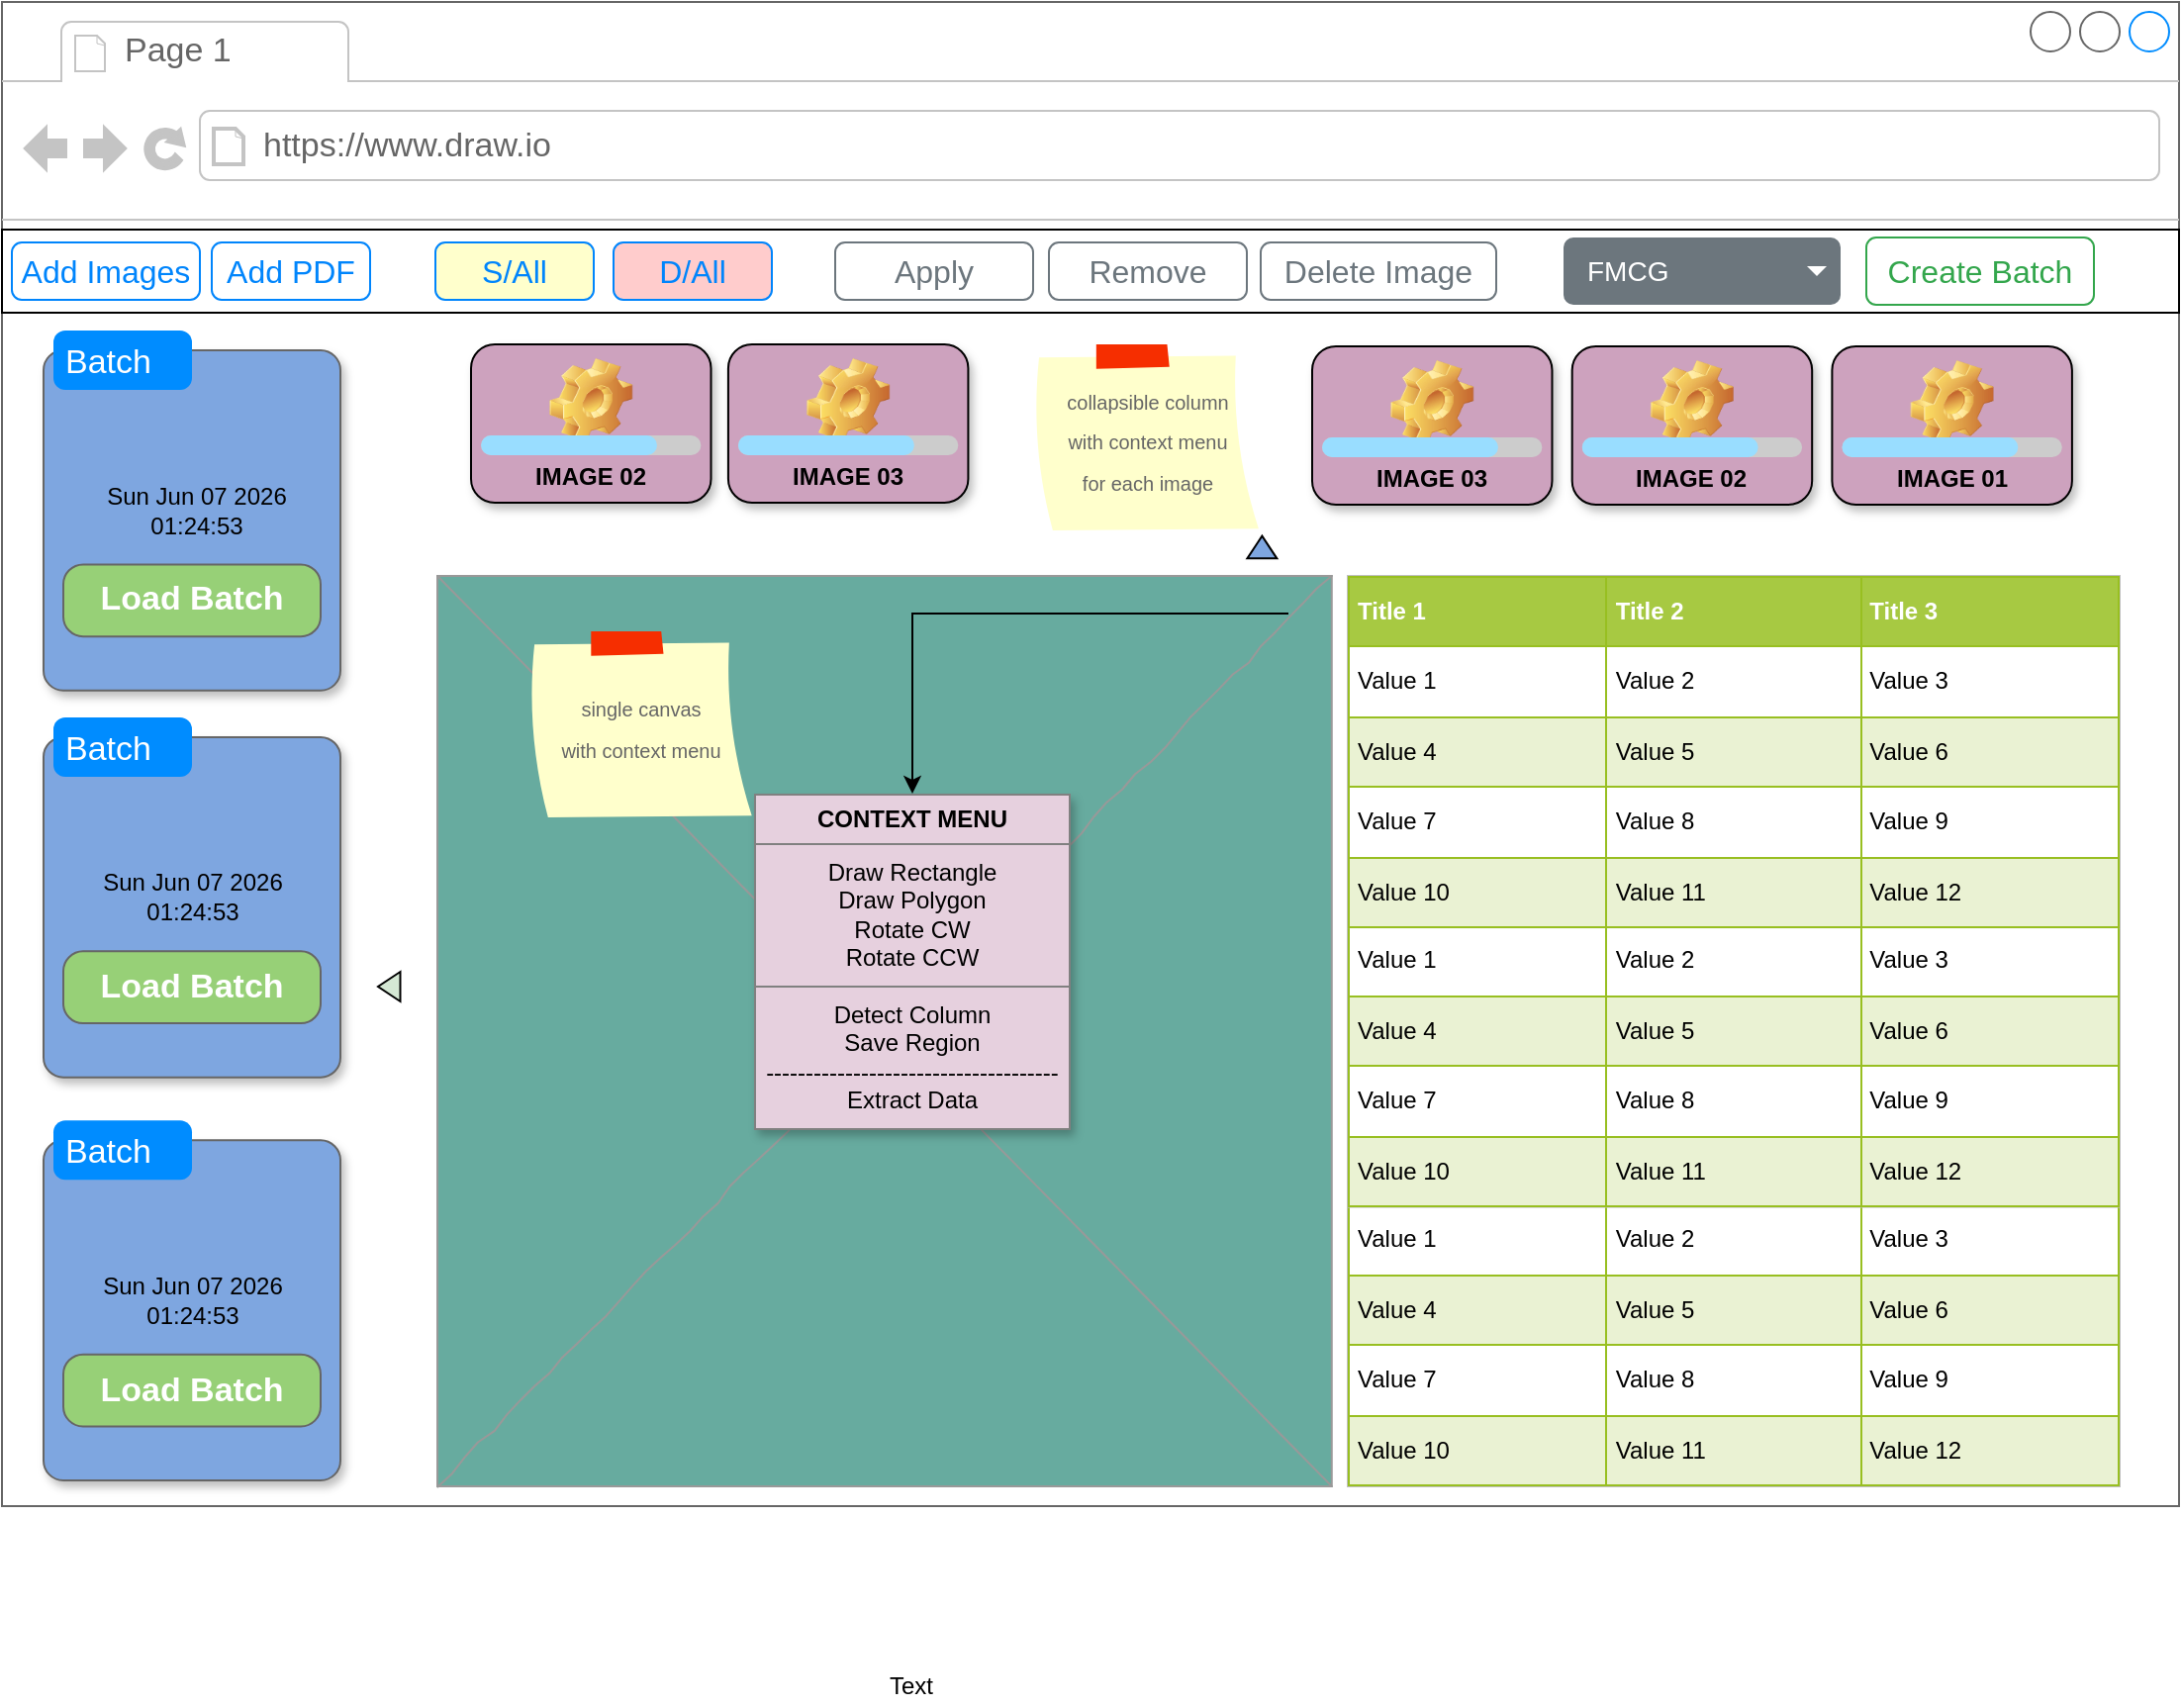 <mxfile version="13.3.4" type="github">
  <diagram id="sKMlEfHuDP_0KX-vgpeJ" name="Page-1">
    <mxGraphModel dx="1149" dy="657" grid="0" gridSize="10" guides="1" tooltips="1" connect="1" arrows="1" fold="1" page="1" pageScale="1" pageWidth="827" pageHeight="1169" math="0" shadow="0">
      <root>
        <mxCell id="0" />
        <mxCell id="1" parent="0" />
        <mxCell id="oWsVtcQxri7pGWT-J-S9-1" value="" style="strokeWidth=1;shadow=0;dashed=0;align=center;html=1;shape=mxgraph.mockup.containers.browserWindow;rSize=0;strokeColor=#666666;strokeColor2=#008cff;strokeColor3=#c4c4c4;mainText=,;recursiveResize=0;fillColor=none;" parent="1" vertex="1">
          <mxGeometry width="1100" height="760" as="geometry" />
        </mxCell>
        <mxCell id="oWsVtcQxri7pGWT-J-S9-2" value="Page 1" style="strokeWidth=1;shadow=0;dashed=0;align=center;html=1;shape=mxgraph.mockup.containers.anchor;fontSize=17;fontColor=#666666;align=left;" parent="oWsVtcQxri7pGWT-J-S9-1" vertex="1">
          <mxGeometry x="60" y="12" width="110" height="26" as="geometry" />
        </mxCell>
        <mxCell id="oWsVtcQxri7pGWT-J-S9-3" value="https://www.draw.io" style="strokeWidth=1;shadow=0;dashed=0;align=center;html=1;shape=mxgraph.mockup.containers.anchor;rSize=0;fontSize=17;fontColor=#666666;align=left;" parent="oWsVtcQxri7pGWT-J-S9-1" vertex="1">
          <mxGeometry x="130" y="60" width="250" height="26" as="geometry" />
        </mxCell>
        <mxCell id="oWsVtcQxri7pGWT-J-S9-13" value="" style="triangle;whiteSpace=wrap;html=1;rotation=-180;fillColor=#D5E8D4;" parent="oWsVtcQxri7pGWT-J-S9-1" vertex="1">
          <mxGeometry x="190" y="490" width="11.25" height="15" as="geometry" />
        </mxCell>
        <mxCell id="oWsVtcQxri7pGWT-J-S9-8" value="" style="triangle;whiteSpace=wrap;html=1;rotation=-90;fillColor=#7EA6E0;" parent="oWsVtcQxri7pGWT-J-S9-1" vertex="1">
          <mxGeometry x="631.003" y="268" width="11.367" height="15" as="geometry" />
        </mxCell>
        <mxCell id="oWsVtcQxri7pGWT-J-S9-55" value="" style="rounded=0;whiteSpace=wrap;html=1;fillColor=#FFFFFF;" parent="oWsVtcQxri7pGWT-J-S9-1" vertex="1">
          <mxGeometry y="115" width="1100" height="42" as="geometry" />
        </mxCell>
        <mxCell id="oWsVtcQxri7pGWT-J-S9-56" value="" style="group" parent="oWsVtcQxri7pGWT-J-S9-1" vertex="1" connectable="0">
          <mxGeometry x="237" y="173" width="808.947" height="95" as="geometry" />
        </mxCell>
        <mxCell id="oWsVtcQxri7pGWT-J-S9-37" value="" style="group" parent="oWsVtcQxri7pGWT-J-S9-56" vertex="1" connectable="0">
          <mxGeometry width="121.248" height="80" as="geometry" />
        </mxCell>
        <mxCell id="oWsVtcQxri7pGWT-J-S9-5" value="IMAGE 02" style="label;whiteSpace=wrap;html=1;align=center;verticalAlign=bottom;spacingLeft=0;spacingBottom=4;imageAlign=center;imageVerticalAlign=top;image=img/clipart/Gear_128x128.png;fillColor=#CDA2BE;shadow=1;" parent="oWsVtcQxri7pGWT-J-S9-37" vertex="1">
          <mxGeometry width="121.248" height="80" as="geometry" />
        </mxCell>
        <mxCell id="oWsVtcQxri7pGWT-J-S9-10" value="" style="verticalLabelPosition=bottom;shadow=0;dashed=0;align=center;html=1;verticalAlign=top;strokeWidth=1;shape=mxgraph.mockup.misc.progressBar;fillColor=#cccccc;strokeColor=none;fillColor2=#99ddff;barPos=80;" parent="oWsVtcQxri7pGWT-J-S9-37" vertex="1">
          <mxGeometry x="5.052" y="41" width="111.144" height="20" as="geometry" />
        </mxCell>
        <mxCell id="oWsVtcQxri7pGWT-J-S9-36" value="" style="group" parent="oWsVtcQxri7pGWT-J-S9-56" vertex="1" connectable="0">
          <mxGeometry x="129.958" width="121.248" height="80" as="geometry" />
        </mxCell>
        <mxCell id="oWsVtcQxri7pGWT-J-S9-6" value="IMAGE 03" style="label;whiteSpace=wrap;html=1;align=center;verticalAlign=bottom;spacingLeft=0;spacingBottom=4;imageAlign=center;imageVerticalAlign=top;image=img/clipart/Gear_128x128.png;fillColor=#CDA2BE;shadow=1;" parent="oWsVtcQxri7pGWT-J-S9-36" vertex="1">
          <mxGeometry width="121.248" height="80" as="geometry" />
        </mxCell>
        <mxCell id="oWsVtcQxri7pGWT-J-S9-11" value="" style="verticalLabelPosition=bottom;shadow=0;dashed=0;align=center;html=1;verticalAlign=top;strokeWidth=1;shape=mxgraph.mockup.misc.progressBar;fillColor=#cccccc;strokeColor=none;fillColor2=#99ddff;barPos=80;" parent="oWsVtcQxri7pGWT-J-S9-36" vertex="1">
          <mxGeometry x="5.052" y="41" width="111.144" height="20" as="geometry" />
        </mxCell>
        <mxCell id="oWsVtcQxri7pGWT-J-S9-7" value="&lt;font style=&quot;font-size: 10px&quot;&gt;collapsible column&lt;br&gt;with context menu&lt;br&gt;for each image&lt;br&gt;&lt;/font&gt;" style="strokeWidth=1;shadow=0;dashed=0;align=center;html=1;shape=mxgraph.mockup.text.stickyNote2;fontColor=#666666;mainText=;fontSize=17;whiteSpace=wrap;fillColor=#ffffcc;strokeColor=#F62E00;gradientColor=none;" parent="oWsVtcQxri7pGWT-J-S9-56" vertex="1">
          <mxGeometry x="283.539" width="115.57" height="95" as="geometry" />
        </mxCell>
        <mxCell id="oWsVtcQxri7pGWT-J-S9-39" value="" style="group" parent="oWsVtcQxri7pGWT-J-S9-56" vertex="1" connectable="0">
          <mxGeometry x="424.995" y="1" width="121.248" height="80" as="geometry" />
        </mxCell>
        <mxCell id="oWsVtcQxri7pGWT-J-S9-40" value="IMAGE 03" style="label;whiteSpace=wrap;html=1;align=center;verticalAlign=bottom;spacingLeft=0;spacingBottom=4;imageAlign=center;imageVerticalAlign=top;image=img/clipart/Gear_128x128.png;fillColor=#CDA2BE;shadow=1;" parent="oWsVtcQxri7pGWT-J-S9-39" vertex="1">
          <mxGeometry width="121.248" height="80" as="geometry" />
        </mxCell>
        <mxCell id="oWsVtcQxri7pGWT-J-S9-41" value="" style="verticalLabelPosition=bottom;shadow=0;dashed=0;align=center;html=1;verticalAlign=top;strokeWidth=1;shape=mxgraph.mockup.misc.progressBar;fillColor=#cccccc;strokeColor=none;fillColor2=#99ddff;barPos=80;" parent="oWsVtcQxri7pGWT-J-S9-39" vertex="1">
          <mxGeometry x="5.052" y="41" width="111.144" height="20" as="geometry" />
        </mxCell>
        <mxCell id="oWsVtcQxri7pGWT-J-S9-42" value="" style="group" parent="oWsVtcQxri7pGWT-J-S9-56" vertex="1" connectable="0">
          <mxGeometry x="556.347" y="1" width="121.248" height="80" as="geometry" />
        </mxCell>
        <mxCell id="oWsVtcQxri7pGWT-J-S9-43" value="IMAGE 02" style="label;whiteSpace=wrap;html=1;align=center;verticalAlign=bottom;spacingLeft=0;spacingBottom=4;imageAlign=center;imageVerticalAlign=top;image=img/clipart/Gear_128x128.png;fillColor=#CDA2BE;shadow=1;" parent="oWsVtcQxri7pGWT-J-S9-42" vertex="1">
          <mxGeometry width="121.248" height="80" as="geometry" />
        </mxCell>
        <mxCell id="oWsVtcQxri7pGWT-J-S9-44" value="" style="verticalLabelPosition=bottom;shadow=0;dashed=0;align=center;html=1;verticalAlign=top;strokeWidth=1;shape=mxgraph.mockup.misc.progressBar;fillColor=#cccccc;strokeColor=none;fillColor2=#99ddff;barPos=80;" parent="oWsVtcQxri7pGWT-J-S9-42" vertex="1">
          <mxGeometry x="5.052" y="41" width="111.144" height="20" as="geometry" />
        </mxCell>
        <mxCell id="oWsVtcQxri7pGWT-J-S9-45" value="" style="group" parent="oWsVtcQxri7pGWT-J-S9-56" vertex="1" connectable="0">
          <mxGeometry x="687.699" y="1" width="121.248" height="80" as="geometry" />
        </mxCell>
        <mxCell id="oWsVtcQxri7pGWT-J-S9-46" value="IMAGE 01" style="label;whiteSpace=wrap;html=1;align=center;verticalAlign=bottom;spacingLeft=0;spacingBottom=4;imageAlign=center;imageVerticalAlign=top;image=img/clipart/Gear_128x128.png;fillColor=#CDA2BE;shadow=1;" parent="oWsVtcQxri7pGWT-J-S9-45" vertex="1">
          <mxGeometry width="121.248" height="80" as="geometry" />
        </mxCell>
        <mxCell id="oWsVtcQxri7pGWT-J-S9-47" value="" style="verticalLabelPosition=bottom;shadow=0;dashed=0;align=center;html=1;verticalAlign=top;strokeWidth=1;shape=mxgraph.mockup.misc.progressBar;fillColor=#cccccc;strokeColor=none;fillColor2=#99ddff;barPos=80;" parent="oWsVtcQxri7pGWT-J-S9-45" vertex="1">
          <mxGeometry x="5.052" y="41" width="111.144" height="20" as="geometry" />
        </mxCell>
        <mxCell id="oWsVtcQxri7pGWT-J-S9-57" value="Add Images" style="html=1;shadow=0;dashed=0;shape=mxgraph.bootstrap.rrect;rSize=5;strokeColor=#0085FC;strokeWidth=1;fillColor=none;fontColor=#0085FC;whiteSpace=wrap;align=center;verticalAlign=middle;spacingLeft=0;fontStyle=0;fontSize=16;spacing=5;" parent="oWsVtcQxri7pGWT-J-S9-1" vertex="1">
          <mxGeometry x="5" y="121.5" width="95" height="29" as="geometry" />
        </mxCell>
        <mxCell id="oWsVtcQxri7pGWT-J-S9-58" value="Add PDF" style="html=1;shadow=0;dashed=0;shape=mxgraph.bootstrap.rrect;rSize=5;strokeColor=#0085FC;strokeWidth=1;fillColor=none;fontColor=#0085FC;whiteSpace=wrap;align=center;verticalAlign=middle;spacingLeft=0;fontStyle=0;fontSize=16;spacing=5;" parent="oWsVtcQxri7pGWT-J-S9-1" vertex="1">
          <mxGeometry x="106" y="121.5" width="80" height="29" as="geometry" />
        </mxCell>
        <mxCell id="oWsVtcQxri7pGWT-J-S9-59" value="S/All" style="html=1;shadow=0;dashed=0;shape=mxgraph.bootstrap.rrect;rSize=5;strokeColor=#0085FC;strokeWidth=1;fillColor=#FFFFCC;fontColor=#0085FC;whiteSpace=wrap;align=center;verticalAlign=middle;spacingLeft=0;fontStyle=0;fontSize=16;spacing=5;" parent="oWsVtcQxri7pGWT-J-S9-1" vertex="1">
          <mxGeometry x="219" y="121.5" width="80" height="29" as="geometry" />
        </mxCell>
        <mxCell id="oWsVtcQxri7pGWT-J-S9-61" value="Create Batch" style="html=1;shadow=0;dashed=0;shape=mxgraph.bootstrap.rrect;rSize=5;strokeColor=#33A64C;strokeWidth=1;fillColor=none;fontColor=#33A64C;whiteSpace=wrap;align=center;verticalAlign=middle;spacingLeft=0;fontStyle=0;fontSize=16;spacing=5;" parent="oWsVtcQxri7pGWT-J-S9-1" vertex="1">
          <mxGeometry x="942" y="119" width="115" height="34" as="geometry" />
        </mxCell>
        <mxCell id="oWsVtcQxri7pGWT-J-S9-62" value="D/All" style="html=1;shadow=0;dashed=0;shape=mxgraph.bootstrap.rrect;rSize=5;strokeColor=#0085FC;strokeWidth=1;fillColor=#FFCCCC;fontColor=#0085FC;whiteSpace=wrap;align=center;verticalAlign=middle;spacingLeft=0;fontStyle=0;fontSize=16;spacing=5;" parent="oWsVtcQxri7pGWT-J-S9-1" vertex="1">
          <mxGeometry x="309" y="121.5" width="80" height="29" as="geometry" />
        </mxCell>
        <mxCell id="oWsVtcQxri7pGWT-J-S9-66" value="FMCG" style="html=1;shadow=0;dashed=0;shape=mxgraph.bootstrap.rrect;rSize=5;strokeColor=none;strokeWidth=1;fillColor=#6C767D;fontColor=#ffffff;whiteSpace=wrap;align=left;verticalAlign=middle;fontStyle=0;fontSize=14;spacingLeft=10;" parent="oWsVtcQxri7pGWT-J-S9-1" vertex="1">
          <mxGeometry x="789" y="119" width="140" height="34" as="geometry" />
        </mxCell>
        <mxCell id="oWsVtcQxri7pGWT-J-S9-67" value="" style="shape=triangle;direction=south;fillColor=#ffffff;strokeColor=none;perimeter=none;" parent="oWsVtcQxri7pGWT-J-S9-66" vertex="1">
          <mxGeometry x="1" y="0.5" width="10" height="5" relative="1" as="geometry">
            <mxPoint x="-17" y="-2.5" as="offset" />
          </mxGeometry>
        </mxCell>
        <mxCell id="oWsVtcQxri7pGWT-J-S9-72" value="Apply" style="html=1;shadow=0;dashed=0;shape=mxgraph.bootstrap.rrect;rSize=5;strokeColor=#6C767D;strokeWidth=1;fillColor=none;fontColor=#6C767D;whiteSpace=wrap;align=center;verticalAlign=middle;spacingLeft=0;fontStyle=0;fontSize=16;spacing=5;" parent="oWsVtcQxri7pGWT-J-S9-1" vertex="1">
          <mxGeometry x="421" y="121.5" width="100" height="29" as="geometry" />
        </mxCell>
        <mxCell id="oWsVtcQxri7pGWT-J-S9-73" value="Remove" style="html=1;shadow=0;dashed=0;shape=mxgraph.bootstrap.rrect;rSize=5;strokeColor=#6C767D;strokeWidth=1;fillColor=none;fontColor=#6C767D;whiteSpace=wrap;align=center;verticalAlign=middle;spacingLeft=0;fontStyle=0;fontSize=16;spacing=5;" parent="oWsVtcQxri7pGWT-J-S9-1" vertex="1">
          <mxGeometry x="529" y="121.5" width="100" height="29" as="geometry" />
        </mxCell>
        <mxCell id="oWsVtcQxri7pGWT-J-S9-74" value="Delete Image" style="html=1;shadow=0;dashed=0;shape=mxgraph.bootstrap.rrect;rSize=5;strokeColor=#6C767D;strokeWidth=1;fillColor=none;fontColor=#6C767D;whiteSpace=wrap;align=center;verticalAlign=middle;spacingLeft=0;fontStyle=0;fontSize=16;spacing=5;" parent="oWsVtcQxri7pGWT-J-S9-1" vertex="1">
          <mxGeometry x="636" y="121.5" width="119" height="29" as="geometry" />
        </mxCell>
        <mxCell id="oWsVtcQxri7pGWT-J-S9-12" value="" style="verticalLabelPosition=bottom;shadow=0;dashed=0;align=center;html=1;verticalAlign=top;strokeWidth=1;shape=mxgraph.mockup.graphics.simpleIcon;strokeColor=#999999;rounded=0;labelBackgroundColor=none;fontFamily=Verdana;fontSize=14;fontColor=#000000;comic=1;fillColor=#67AB9F;gradientColor=none;" parent="1" vertex="1">
          <mxGeometry x="220" y="290" width="451.89" height="460" as="geometry" />
        </mxCell>
        <mxCell id="oWsVtcQxri7pGWT-J-S9-14" value="&lt;table border=&quot;1&quot; width=&quot;100%&quot; cellpadding=&quot;4&quot; style=&quot;width: 100% ; height: 100% ; border-collapse: collapse&quot;&gt;&lt;tbody&gt;&lt;tr&gt;&lt;th align=&quot;center&quot;&gt;&lt;b&gt;CONTEXT MENU&lt;/b&gt;&lt;/th&gt;&lt;/tr&gt;&lt;tr&gt;&lt;td align=&quot;center&quot;&gt;Draw Rectangle&lt;br&gt;Draw Polygon&lt;br&gt;Rotate CW&lt;br&gt;Rotate CCW&lt;/td&gt;&lt;/tr&gt;&lt;tr&gt;&lt;td align=&quot;center&quot;&gt;Detect Column&lt;br&gt;Save Region&lt;br&gt;-------------------------------------&lt;br&gt;Extract Data&lt;br&gt;&lt;/td&gt;&lt;/tr&gt;&lt;/tbody&gt;&lt;/table&gt;" style="text;html=1;strokeColor=none;fillColor=#E6D0DE;overflow=fill;shadow=1;" parent="1" vertex="1">
          <mxGeometry x="380" y="400" width="160" height="170" as="geometry" />
        </mxCell>
        <mxCell id="oWsVtcQxri7pGWT-J-S9-15" value="Text" style="text;html=1;align=center;verticalAlign=middle;resizable=0;points=[];autosize=1;" parent="1" vertex="1">
          <mxGeometry x="439" y="841" width="40" height="20" as="geometry" />
        </mxCell>
        <mxCell id="oWsVtcQxri7pGWT-J-S9-16" value="&lt;font style=&quot;font-size: 10px&quot;&gt;single canvas&lt;br&gt;with context menu&lt;br&gt;&lt;/font&gt;" style="strokeWidth=1;shadow=0;dashed=0;align=center;html=1;shape=mxgraph.mockup.text.stickyNote2;fontColor=#666666;mainText=;fontSize=17;whiteSpace=wrap;fillColor=#ffffcc;strokeColor=#F62E00;" parent="1" vertex="1">
          <mxGeometry x="265.62" y="318" width="114.38" height="95" as="geometry" />
        </mxCell>
        <mxCell id="oWsVtcQxri7pGWT-J-S9-17" style="edgeStyle=orthogonalEdgeStyle;rounded=0;orthogonalLoop=1;jettySize=auto;html=1;" parent="1" source="oWsVtcQxri7pGWT-J-S9-18" target="oWsVtcQxri7pGWT-J-S9-14" edge="1">
          <mxGeometry relative="1" as="geometry" />
        </mxCell>
        <mxCell id="oWsVtcQxri7pGWT-J-S9-18" value="" style="shape=image;html=1;verticalAlign=top;verticalLabelPosition=bottom;labelBackgroundColor=#ffffff;imageAspect=0;aspect=fixed;image=https://cdn4.iconfinder.com/data/icons/wirecons-free-vector-icons/32/menu-alt-128.png;shadow=1;fillColor=#E6D0DE;gradientColor=none;" parent="1" vertex="1">
          <mxGeometry x="650" y="300" width="18" height="18" as="geometry" />
        </mxCell>
        <mxCell id="oWsVtcQxri7pGWT-J-S9-19" value="" style="group" parent="1" vertex="1" connectable="0">
          <mxGeometry x="21" y="166" width="150" height="581" as="geometry" />
        </mxCell>
        <mxCell id="oWsVtcQxri7pGWT-J-S9-20" value="" style="shape=mxgraph.mockup.containers.marginRect;rectMarginTop=10;strokeColor=#666666;strokeWidth=1;dashed=0;rounded=1;arcSize=5;recursiveResize=0;shadow=1;fillColor=#7EA6E0;" parent="oWsVtcQxri7pGWT-J-S9-19" vertex="1">
          <mxGeometry width="150" height="181.847" as="geometry" />
        </mxCell>
        <mxCell id="oWsVtcQxri7pGWT-J-S9-21" value="Batch" style="shape=rect;strokeColor=none;fillColor=#008cff;strokeWidth=1;dashed=0;rounded=1;arcSize=20;fontColor=#ffffff;fontSize=17;spacing=2;spacingTop=-2;align=left;autosize=1;spacingLeft=4;resizeWidth=0;resizeHeight=0;perimeter=none;" parent="oWsVtcQxri7pGWT-J-S9-20" vertex="1">
          <mxGeometry x="5" width="70" height="30" as="geometry" />
        </mxCell>
        <mxCell id="oWsVtcQxri7pGWT-J-S9-22" value="Load Batch" style="strokeWidth=1;shadow=0;dashed=0;align=center;html=1;shape=mxgraph.mockup.buttons.button;strokeColor=#666666;fontColor=#ffffff;mainText=;buttonStyle=round;fontSize=17;fontStyle=1;fillColor=#97D077;whiteSpace=wrap;" parent="oWsVtcQxri7pGWT-J-S9-20" vertex="1">
          <mxGeometry x="10" y="118.2" width="130" height="36.369" as="geometry" />
        </mxCell>
        <UserObject label="%date{ddd mmm dd yyyy HH:MM:ss}%" placeholders="1" id="oWsVtcQxri7pGWT-J-S9-23">
          <mxCell style="text;html=1;strokeColor=none;fillColor=none;align=center;verticalAlign=middle;whiteSpace=wrap;overflow=hidden;shadow=1;" parent="oWsVtcQxri7pGWT-J-S9-20" vertex="1">
            <mxGeometry x="10" y="72.284" width="135" height="37.279" as="geometry" />
          </mxCell>
        </UserObject>
        <mxCell id="oWsVtcQxri7pGWT-J-S9-24" value="" style="shape=mxgraph.mockup.containers.marginRect;rectMarginTop=10;strokeColor=#666666;strokeWidth=1;dashed=0;rounded=1;arcSize=5;recursiveResize=0;shadow=1;fillColor=#7EA6E0;" parent="oWsVtcQxri7pGWT-J-S9-19" vertex="1">
          <mxGeometry y="195.485" width="150" height="181.847" as="geometry" />
        </mxCell>
        <mxCell id="oWsVtcQxri7pGWT-J-S9-25" value="Batch" style="shape=rect;strokeColor=none;fillColor=#008cff;strokeWidth=1;dashed=0;rounded=1;arcSize=20;fontColor=#ffffff;fontSize=17;spacing=2;spacingTop=-2;align=left;autosize=1;spacingLeft=4;resizeWidth=0;resizeHeight=0;perimeter=none;" parent="oWsVtcQxri7pGWT-J-S9-24" vertex="1">
          <mxGeometry x="5" width="70" height="30" as="geometry" />
        </mxCell>
        <mxCell id="oWsVtcQxri7pGWT-J-S9-26" value="Load Batch" style="strokeWidth=1;shadow=0;dashed=0;align=center;html=1;shape=mxgraph.mockup.buttons.button;strokeColor=#666666;fontColor=#ffffff;mainText=;buttonStyle=round;fontSize=17;fontStyle=1;fillColor=#97D077;whiteSpace=wrap;" parent="oWsVtcQxri7pGWT-J-S9-24" vertex="1">
          <mxGeometry x="10" y="118.2" width="130" height="36.369" as="geometry" />
        </mxCell>
        <UserObject label="%date{ddd mmm dd yyyy HH:MM:ss}%" placeholders="1" id="oWsVtcQxri7pGWT-J-S9-27">
          <mxCell style="text;html=1;strokeColor=none;fillColor=none;align=center;verticalAlign=middle;whiteSpace=wrap;overflow=hidden;shadow=1;" parent="oWsVtcQxri7pGWT-J-S9-24" vertex="1">
            <mxGeometry x="7.5" y="72.284" width="135" height="37.279" as="geometry" />
          </mxCell>
        </UserObject>
        <mxCell id="oWsVtcQxri7pGWT-J-S9-28" value="" style="shape=mxgraph.mockup.containers.marginRect;rectMarginTop=10;strokeColor=#666666;strokeWidth=1;dashed=0;rounded=1;arcSize=5;recursiveResize=0;shadow=1;fillColor=#7EA6E0;" parent="oWsVtcQxri7pGWT-J-S9-19" vertex="1">
          <mxGeometry y="399.153" width="150" height="181.847" as="geometry" />
        </mxCell>
        <mxCell id="oWsVtcQxri7pGWT-J-S9-29" value="Batch" style="shape=rect;strokeColor=none;fillColor=#008cff;strokeWidth=1;dashed=0;rounded=1;arcSize=20;fontColor=#ffffff;fontSize=17;spacing=2;spacingTop=-2;align=left;autosize=1;spacingLeft=4;resizeWidth=0;resizeHeight=0;perimeter=none;" parent="oWsVtcQxri7pGWT-J-S9-28" vertex="1">
          <mxGeometry x="5" width="70" height="30" as="geometry" />
        </mxCell>
        <mxCell id="oWsVtcQxri7pGWT-J-S9-30" value="Load Batch" style="strokeWidth=1;shadow=0;dashed=0;align=center;html=1;shape=mxgraph.mockup.buttons.button;strokeColor=#666666;fontColor=#ffffff;mainText=;buttonStyle=round;fontSize=17;fontStyle=1;fillColor=#97D077;whiteSpace=wrap;" parent="oWsVtcQxri7pGWT-J-S9-28" vertex="1">
          <mxGeometry x="10" y="118.2" width="130" height="36.369" as="geometry" />
        </mxCell>
        <UserObject label="%date{ddd mmm dd yyyy HH:MM:ss}%" placeholders="1" id="oWsVtcQxri7pGWT-J-S9-31">
          <mxCell style="text;html=1;strokeColor=none;fillColor=none;align=center;verticalAlign=middle;whiteSpace=wrap;overflow=hidden;shadow=1;" parent="oWsVtcQxri7pGWT-J-S9-28" vertex="1">
            <mxGeometry x="7.5" y="72.284" width="135" height="37.279" as="geometry" />
          </mxCell>
        </UserObject>
        <mxCell id="oWsVtcQxri7pGWT-J-S9-32" value="" style="group" parent="1" vertex="1" connectable="0">
          <mxGeometry x="680" y="290" width="390" height="460" as="geometry" />
        </mxCell>
        <mxCell id="oWsVtcQxri7pGWT-J-S9-33" value="&lt;table border=&quot;1&quot; width=&quot;100%&quot; height=&quot;100%&quot; cellpadding=&quot;4&quot; style=&quot;width:100%;height:100%;border-collapse:collapse;&quot;&gt;&lt;tr style=&quot;background-color:#A7C942;color:#ffffff;border:1px solid #98bf21;&quot;&gt;&lt;th align=&quot;left&quot;&gt;Title 1&lt;/th&gt;&lt;th align=&quot;left&quot;&gt;Title 2&lt;/th&gt;&lt;th align=&quot;left&quot;&gt;Title 3&lt;/th&gt;&lt;/tr&gt;&lt;tr style=&quot;border:1px solid #98bf21;&quot;&gt;&lt;td&gt;Value 1&lt;/td&gt;&lt;td&gt;Value 2&lt;/td&gt;&lt;td&gt;Value 3&lt;/td&gt;&lt;/tr&gt;&lt;tr style=&quot;background-color:#EAF2D3;border:1px solid #98bf21;&quot;&gt;&lt;td&gt;Value 4&lt;/td&gt;&lt;td&gt;Value 5&lt;/td&gt;&lt;td&gt;Value 6&lt;/td&gt;&lt;/tr&gt;&lt;tr style=&quot;border:1px solid #98bf21;&quot;&gt;&lt;td&gt;Value 7&lt;/td&gt;&lt;td&gt;Value 8&lt;/td&gt;&lt;td&gt;Value 9&lt;/td&gt;&lt;/tr&gt;&lt;tr style=&quot;background-color:#EAF2D3;border:1px solid #98bf21;&quot;&gt;&lt;td&gt;Value 10&lt;/td&gt;&lt;td&gt;Value 11&lt;/td&gt;&lt;td&gt;Value 12&lt;/td&gt;&lt;/tr&gt;&lt;/table&gt;" style="text;html=1;strokeColor=#c0c0c0;fillColor=#ffffff;overflow=fill;rounded=0;" parent="oWsVtcQxri7pGWT-J-S9-32" vertex="1">
          <mxGeometry y="282.456" width="390" height="177.544" as="geometry" />
        </mxCell>
        <mxCell id="oWsVtcQxri7pGWT-J-S9-34" value="&lt;table border=&quot;1&quot; width=&quot;100%&quot; height=&quot;100%&quot; cellpadding=&quot;4&quot; style=&quot;width:100%;height:100%;border-collapse:collapse;&quot;&gt;&lt;tr style=&quot;background-color:#A7C942;color:#ffffff;border:1px solid #98bf21;&quot;&gt;&lt;th align=&quot;left&quot;&gt;Title 1&lt;/th&gt;&lt;th align=&quot;left&quot;&gt;Title 2&lt;/th&gt;&lt;th align=&quot;left&quot;&gt;Title 3&lt;/th&gt;&lt;/tr&gt;&lt;tr style=&quot;border:1px solid #98bf21;&quot;&gt;&lt;td&gt;Value 1&lt;/td&gt;&lt;td&gt;Value 2&lt;/td&gt;&lt;td&gt;Value 3&lt;/td&gt;&lt;/tr&gt;&lt;tr style=&quot;background-color:#EAF2D3;border:1px solid #98bf21;&quot;&gt;&lt;td&gt;Value 4&lt;/td&gt;&lt;td&gt;Value 5&lt;/td&gt;&lt;td&gt;Value 6&lt;/td&gt;&lt;/tr&gt;&lt;tr style=&quot;border:1px solid #98bf21;&quot;&gt;&lt;td&gt;Value 7&lt;/td&gt;&lt;td&gt;Value 8&lt;/td&gt;&lt;td&gt;Value 9&lt;/td&gt;&lt;/tr&gt;&lt;tr style=&quot;background-color:#EAF2D3;border:1px solid #98bf21;&quot;&gt;&lt;td&gt;Value 10&lt;/td&gt;&lt;td&gt;Value 11&lt;/td&gt;&lt;td&gt;Value 12&lt;/td&gt;&lt;/tr&gt;&lt;/table&gt;" style="text;html=1;strokeColor=#c0c0c0;fillColor=#ffffff;overflow=fill;rounded=0;" parent="oWsVtcQxri7pGWT-J-S9-32" vertex="1">
          <mxGeometry y="141.228" width="390" height="177.544" as="geometry" />
        </mxCell>
        <mxCell id="oWsVtcQxri7pGWT-J-S9-35" value="&lt;table border=&quot;1&quot; width=&quot;100%&quot; height=&quot;100%&quot; cellpadding=&quot;4&quot; style=&quot;width:100%;height:100%;border-collapse:collapse;&quot;&gt;&lt;tr style=&quot;background-color:#A7C942;color:#ffffff;border:1px solid #98bf21;&quot;&gt;&lt;th align=&quot;left&quot;&gt;Title 1&lt;/th&gt;&lt;th align=&quot;left&quot;&gt;Title 2&lt;/th&gt;&lt;th align=&quot;left&quot;&gt;Title 3&lt;/th&gt;&lt;/tr&gt;&lt;tr style=&quot;border:1px solid #98bf21;&quot;&gt;&lt;td&gt;Value 1&lt;/td&gt;&lt;td&gt;Value 2&lt;/td&gt;&lt;td&gt;Value 3&lt;/td&gt;&lt;/tr&gt;&lt;tr style=&quot;background-color:#EAF2D3;border:1px solid #98bf21;&quot;&gt;&lt;td&gt;Value 4&lt;/td&gt;&lt;td&gt;Value 5&lt;/td&gt;&lt;td&gt;Value 6&lt;/td&gt;&lt;/tr&gt;&lt;tr style=&quot;border:1px solid #98bf21;&quot;&gt;&lt;td&gt;Value 7&lt;/td&gt;&lt;td&gt;Value 8&lt;/td&gt;&lt;td&gt;Value 9&lt;/td&gt;&lt;/tr&gt;&lt;tr style=&quot;background-color:#EAF2D3;border:1px solid #98bf21;&quot;&gt;&lt;td&gt;Value 10&lt;/td&gt;&lt;td&gt;Value 11&lt;/td&gt;&lt;td&gt;Value 12&lt;/td&gt;&lt;/tr&gt;&lt;/table&gt;" style="text;html=1;strokeColor=#c0c0c0;fillColor=#ffffff;overflow=fill;rounded=0;" parent="oWsVtcQxri7pGWT-J-S9-32" vertex="1">
          <mxGeometry width="390" height="177.544" as="geometry" />
        </mxCell>
      </root>
    </mxGraphModel>
  </diagram>
</mxfile>
